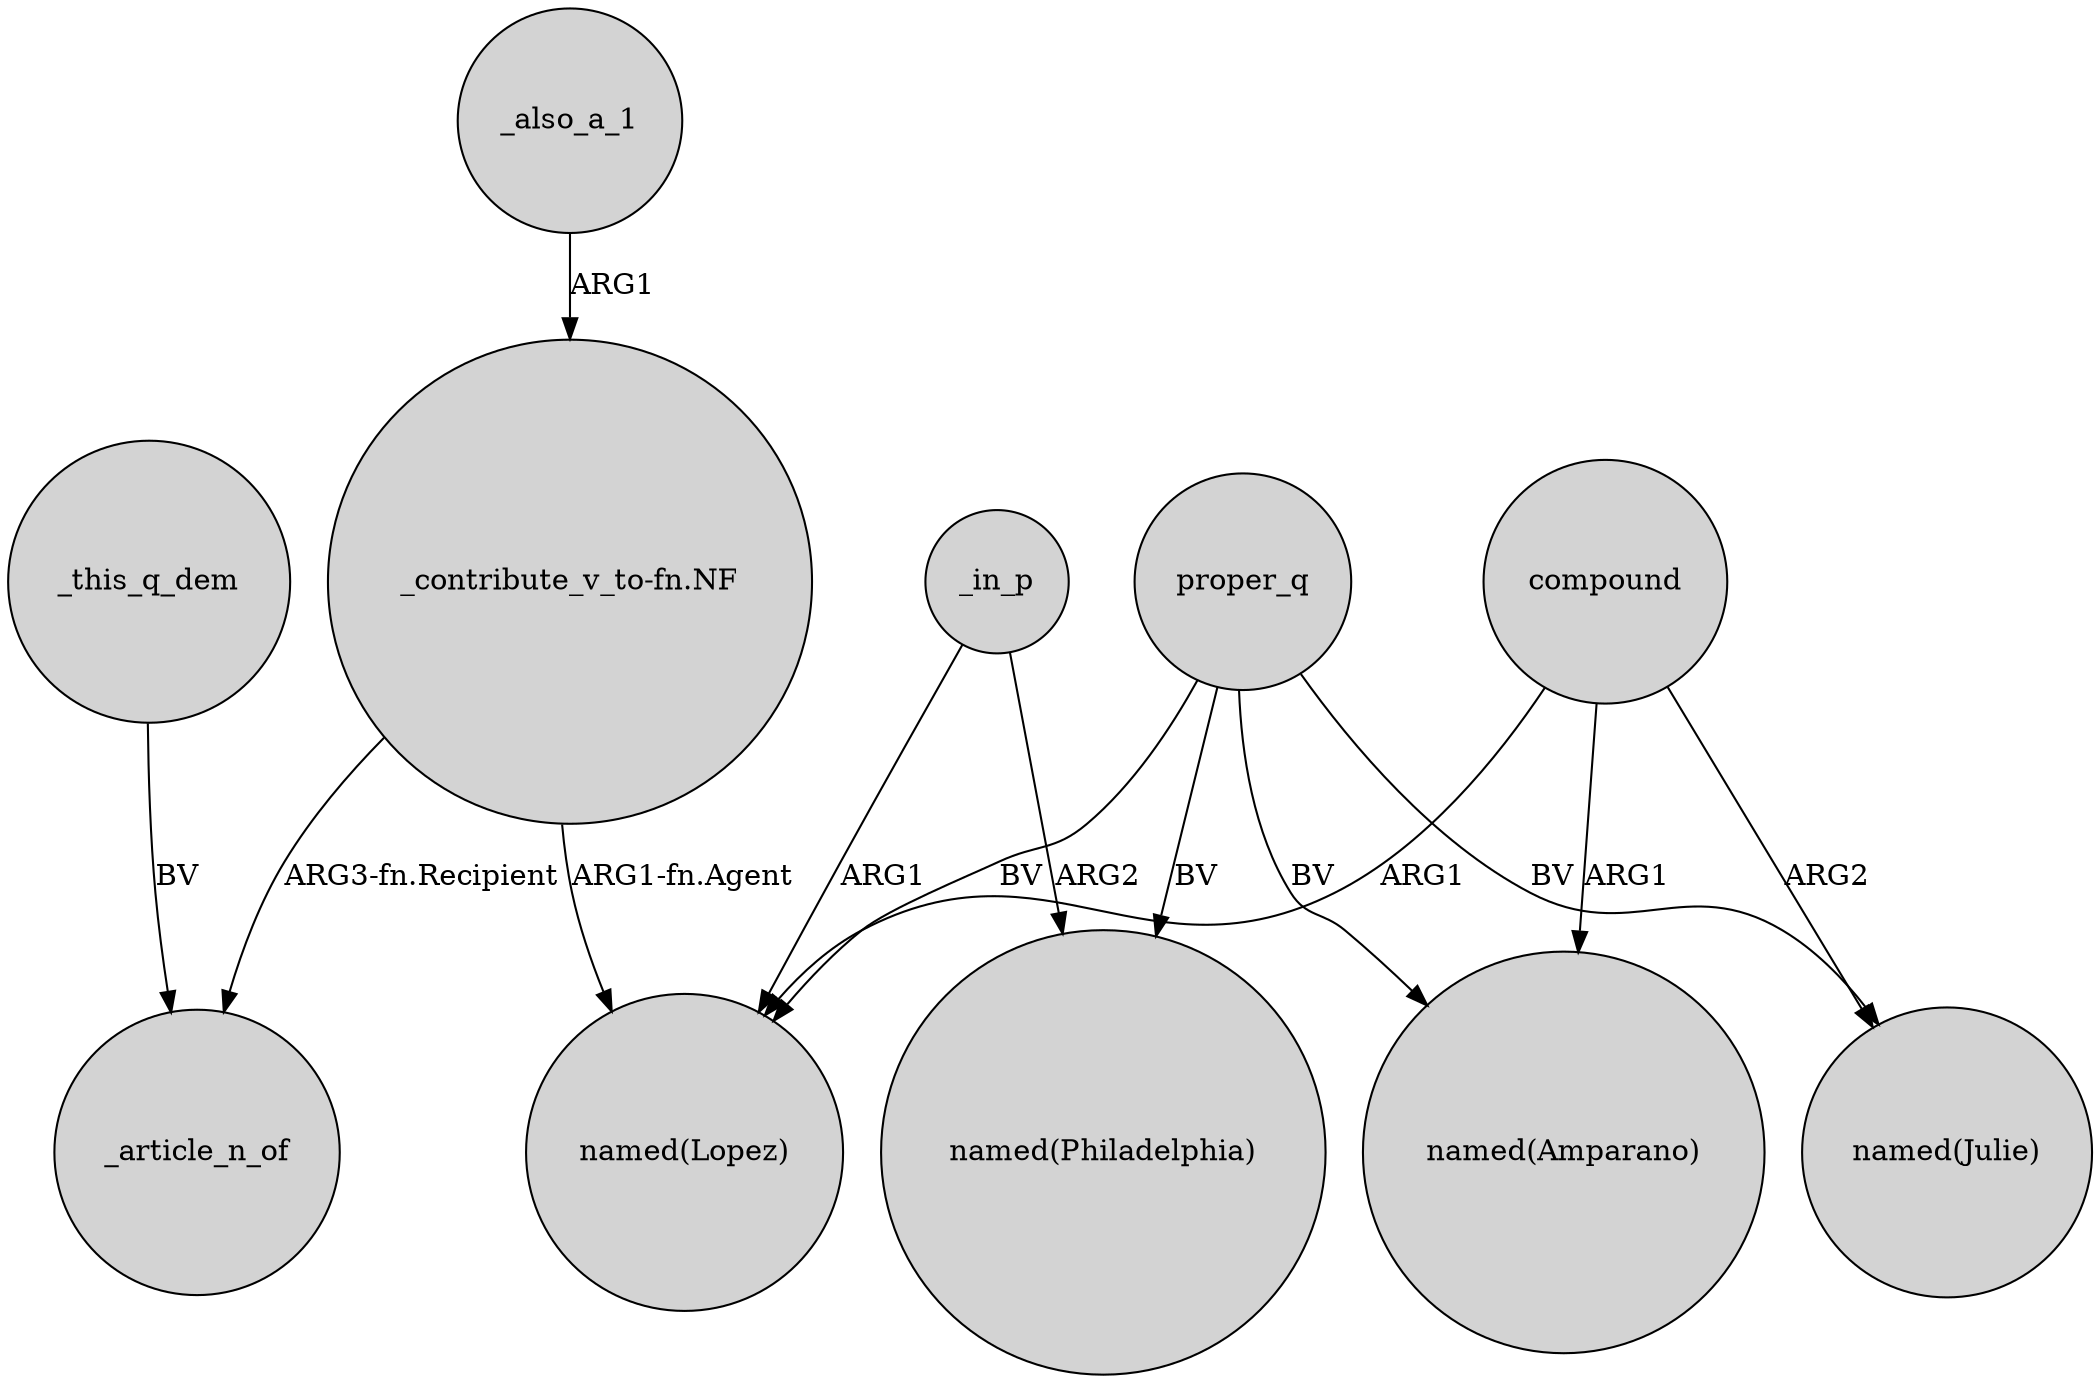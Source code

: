 digraph {
	node [shape=circle style=filled]
	_also_a_1 -> "_contribute_v_to-fn.NF" [label=ARG1]
	proper_q -> "named(Philadelphia)" [label=BV]
	_this_q_dem -> _article_n_of [label=BV]
	proper_q -> "named(Julie)" [label=BV]
	_in_p -> "named(Philadelphia)" [label=ARG2]
	proper_q -> "named(Lopez)" [label=BV]
	"_contribute_v_to-fn.NF" -> _article_n_of [label="ARG3-fn.Recipient"]
	_in_p -> "named(Lopez)" [label=ARG1]
	compound -> "named(Lopez)" [label=ARG1]
	compound -> "named(Amparano)" [label=ARG1]
	"_contribute_v_to-fn.NF" -> "named(Lopez)" [label="ARG1-fn.Agent"]
	compound -> "named(Julie)" [label=ARG2]
	proper_q -> "named(Amparano)" [label=BV]
}
